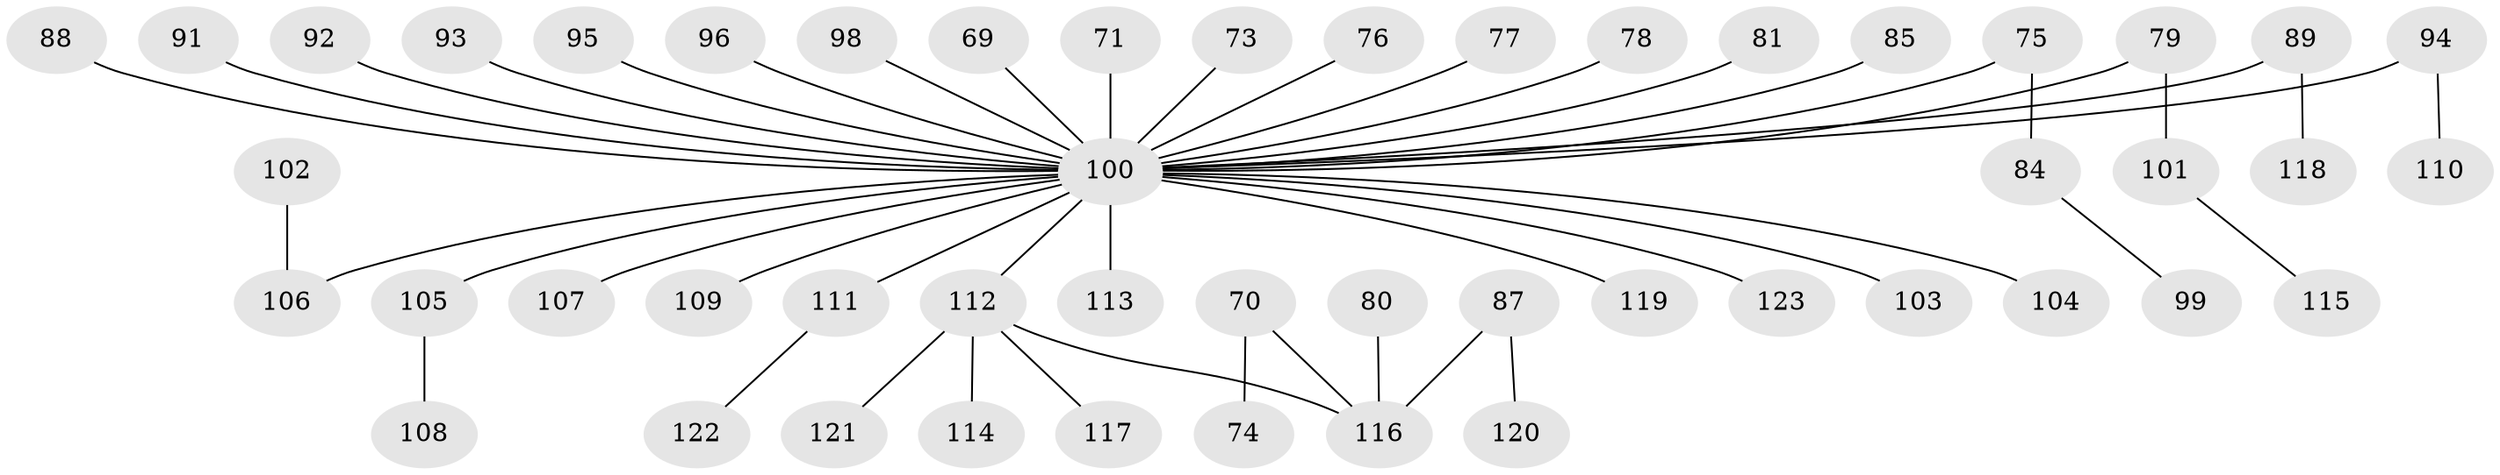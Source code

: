 // original degree distribution, {5: 0.056910569105691054, 4: 0.032520325203252036, 2: 0.2764227642276423, 3: 0.17073170731707318, 6: 0.008130081300813009, 1: 0.45528455284552843}
// Generated by graph-tools (version 1.1) at 2025/56/03/04/25 21:56:10]
// undirected, 49 vertices, 48 edges
graph export_dot {
graph [start="1"]
  node [color=gray90,style=filled];
  69;
  70;
  71;
  73;
  74;
  75;
  76;
  77;
  78;
  79;
  80 [super="+57"];
  81;
  84;
  85;
  87;
  88;
  89;
  91;
  92;
  93;
  94;
  95;
  96;
  98;
  99;
  100 [super="+97+35+38+37+65+45+40+67+43+54+55+59+60+83+63+68+90"];
  101;
  102;
  103;
  104;
  105 [super="+42"];
  106 [super="+66"];
  107;
  108;
  109;
  110;
  111;
  112 [super="+86"];
  113;
  114;
  115;
  116 [super="+24"];
  117;
  118;
  119;
  120;
  121;
  122;
  123;
  69 -- 100;
  70 -- 74;
  70 -- 116;
  71 -- 100;
  73 -- 100;
  75 -- 84;
  75 -- 100;
  76 -- 100;
  77 -- 100;
  78 -- 100;
  79 -- 101;
  79 -- 100;
  80 -- 116;
  81 -- 100;
  84 -- 99;
  85 -- 100;
  87 -- 120;
  87 -- 116;
  88 -- 100;
  89 -- 118;
  89 -- 100;
  91 -- 100;
  92 -- 100;
  93 -- 100;
  94 -- 110;
  94 -- 100;
  95 -- 100;
  96 -- 100;
  98 -- 100;
  100 -- 103;
  100 -- 107;
  100 -- 109;
  100 -- 111;
  100 -- 113;
  100 -- 104;
  100 -- 106;
  100 -- 105;
  100 -- 123;
  100 -- 119;
  100 -- 112;
  101 -- 115;
  102 -- 106;
  105 -- 108;
  111 -- 122;
  112 -- 114;
  112 -- 116;
  112 -- 117;
  112 -- 121;
}
